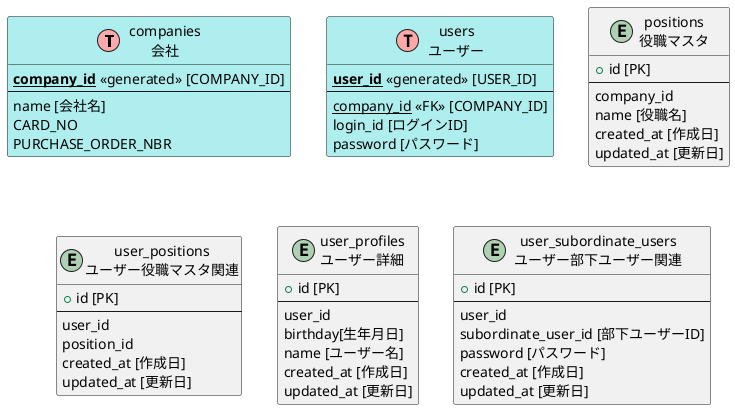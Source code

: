 @startuml tables

!define Table(name,desc) entity name as "desc" << (T,#FFAAAA) >>
!define primary_key(x) <b><u>x</u></b>
!define foreign_key(x) <u>x</u>

skinparam linetype ortho

Table(companies, "companies\n会社") #PaleTurquoise {
  primary_key(company_id) <<generated>> [COMPANY_ID]
  --
  name [会社名]
  CARD_NO
  PURCHASE_ORDER_NBR 
  'created_at [作成日]
  'updated_at [更新日]
}

Table(users, "users\nユーザー") #PaleTurquoise {
  primary_key(user_id) <<generated>> [USER_ID]
  --
  foreign_key(company_id) <<FK>> [COMPANY_ID]
  login_id [ログインID]
  password [パスワード]
  'created_at [作成日]
  'updated_at [更新日]
}

entity positions as "positions\n役職マスタ" {
  + id [PK]
  --
  company_id
  name [役職名]
  created_at [作成日]
  updated_at [更新日]
}

entity user_positions as "user_positions\nユーザー役職マスタ関連" {
  + id [PK]
  --
  user_id
  position_id
  created_at [作成日]
  updated_at [更新日]
}

entity user_profiles as "user_profiles\nユーザー詳細" {
  + id [PK]
  --
  user_id
  birthday[生年月日]
  name [ユーザー名]
  created_at [作成日]
  updated_at [更新日]
}

entity user_subordinate_users as "user_subordinate_users\nユーザー部下ユーザー関連" {
  + id [PK]
  --
  user_id
  subordinate_user_id [部下ユーザーID]
  password [パスワード]
  created_at [作成日]
  updated_at [更新日]
}

@enduml
